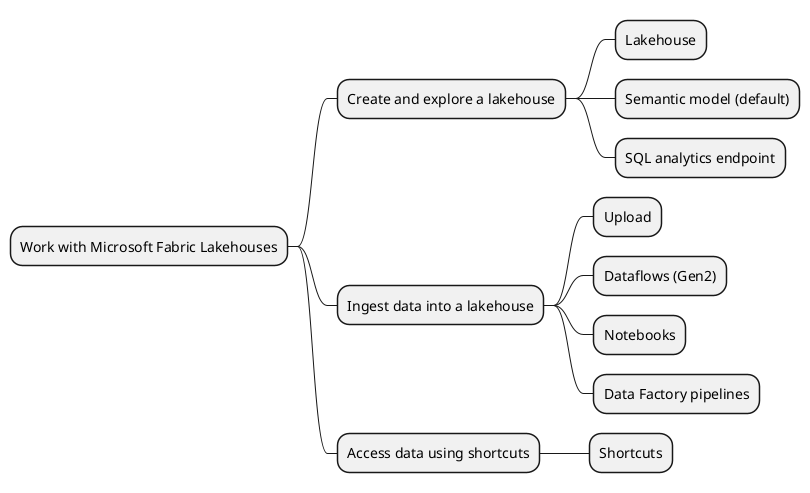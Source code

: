 @startmindmap
* Work with Microsoft Fabric Lakehouses
** Create and explore a lakehouse
*** Lakehouse
*** Semantic model (default)
*** SQL analytics endpoint
** Ingest data into a lakehouse
*** Upload
*** Dataflows (Gen2)
*** Notebooks
*** Data Factory pipelines
** Access data using shortcuts
*** Shortcuts
@endmindmap